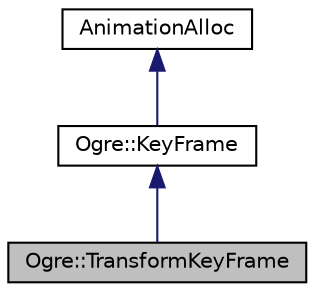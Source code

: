 digraph "Ogre::TransformKeyFrame"
{
  bgcolor="transparent";
  edge [fontname="Helvetica",fontsize="10",labelfontname="Helvetica",labelfontsize="10"];
  node [fontname="Helvetica",fontsize="10",shape=record];
  Node0 [label="Ogre::TransformKeyFrame",height=0.2,width=0.4,color="black", fillcolor="grey75", style="filled", fontcolor="black"];
  Node1 -> Node0 [dir="back",color="midnightblue",fontsize="10",style="solid",fontname="Helvetica"];
  Node1 [label="Ogre::KeyFrame",height=0.2,width=0.4,color="black",URL="$class_ogre_1_1_key_frame.html",tooltip="A key frame in an animation sequence defined by an AnimationTrack. "];
  Node2 -> Node1 [dir="back",color="midnightblue",fontsize="10",style="solid",fontname="Helvetica"];
  Node2 [label="AnimationAlloc",height=0.2,width=0.4,color="black",URL="$class_ogre_1_1_allocated_object.html"];
}
